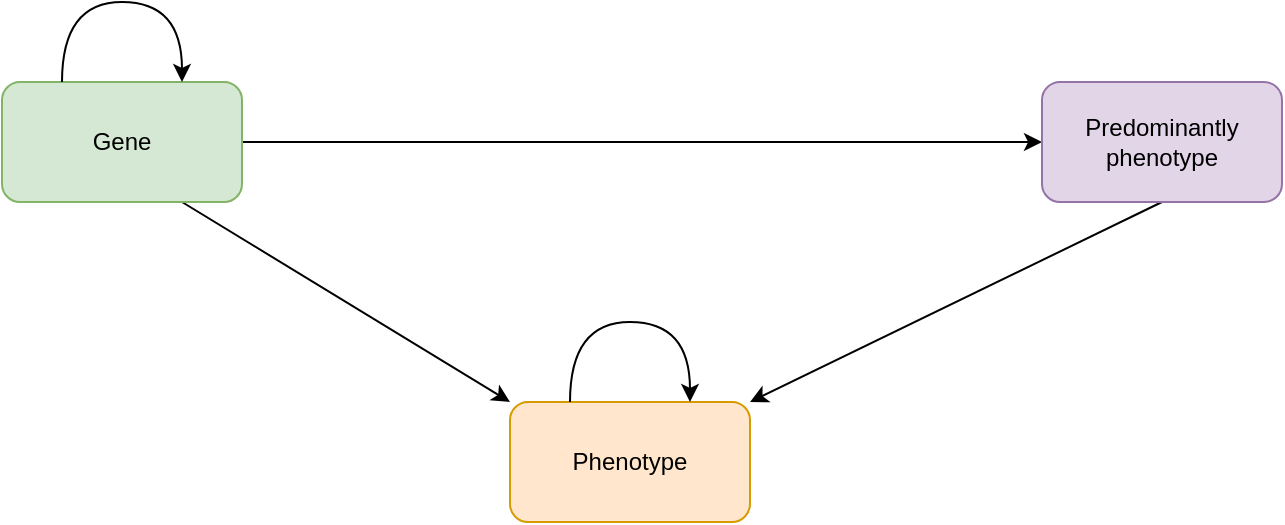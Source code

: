 <mxfile version="14.5.1" type="device"><diagram id="qqaUAQpMcjwnkXVde5-E" name="Page-1"><mxGraphModel dx="1355" dy="945" grid="1" gridSize="10" guides="1" tooltips="1" connect="1" arrows="1" fold="1" page="1" pageScale="1" pageWidth="827" pageHeight="1169" math="0" shadow="0"><root><mxCell id="0"/><mxCell id="1" parent="0"/><mxCell id="PJzkRoKjstTft6QF2QxS-4" style="rounded=0;orthogonalLoop=1;jettySize=auto;html=1;exitX=0.75;exitY=1;exitDx=0;exitDy=0;entryX=0;entryY=0;entryDx=0;entryDy=0;" parent="1" source="PJzkRoKjstTft6QF2QxS-1" target="PJzkRoKjstTft6QF2QxS-2" edge="1"><mxGeometry relative="1" as="geometry"/></mxCell><mxCell id="PJzkRoKjstTft6QF2QxS-5" style="edgeStyle=none;rounded=0;orthogonalLoop=1;jettySize=auto;html=1;exitX=1;exitY=0.5;exitDx=0;exitDy=0;entryX=0;entryY=0.5;entryDx=0;entryDy=0;" parent="1" source="PJzkRoKjstTft6QF2QxS-1" target="PJzkRoKjstTft6QF2QxS-3" edge="1"><mxGeometry relative="1" as="geometry"/></mxCell><mxCell id="PJzkRoKjstTft6QF2QxS-1" value="Gene" style="rounded=1;whiteSpace=wrap;html=1;fillColor=#d5e8d4;strokeColor=#82b366;" parent="1" vertex="1"><mxGeometry x="100" y="290" width="120" height="60" as="geometry"/></mxCell><mxCell id="PJzkRoKjstTft6QF2QxS-2" value="Phenotype" style="rounded=1;whiteSpace=wrap;html=1;fillColor=#ffe6cc;strokeColor=#d79b00;" parent="1" vertex="1"><mxGeometry x="354" y="450" width="120" height="60" as="geometry"/></mxCell><mxCell id="PJzkRoKjstTft6QF2QxS-6" style="edgeStyle=none;rounded=0;orthogonalLoop=1;jettySize=auto;html=1;exitX=0.5;exitY=1;exitDx=0;exitDy=0;entryX=1;entryY=0;entryDx=0;entryDy=0;" parent="1" source="PJzkRoKjstTft6QF2QxS-3" target="PJzkRoKjstTft6QF2QxS-2" edge="1"><mxGeometry relative="1" as="geometry"/></mxCell><mxCell id="PJzkRoKjstTft6QF2QxS-3" value="Predominantly phenotype" style="rounded=1;whiteSpace=wrap;html=1;fillColor=#e1d5e7;strokeColor=#9673a6;" parent="1" vertex="1"><mxGeometry x="620" y="290" width="120" height="60" as="geometry"/></mxCell><mxCell id="PJzkRoKjstTft6QF2QxS-8" style="edgeStyle=orthogonalEdgeStyle;rounded=0;orthogonalLoop=1;jettySize=auto;html=1;exitX=0.25;exitY=0;exitDx=0;exitDy=0;entryX=0.75;entryY=0;entryDx=0;entryDy=0;curved=1;" parent="1" source="PJzkRoKjstTft6QF2QxS-1" target="PJzkRoKjstTft6QF2QxS-1" edge="1"><mxGeometry relative="1" as="geometry"><Array as="points"><mxPoint x="130" y="250"/><mxPoint x="190" y="250"/></Array></mxGeometry></mxCell><mxCell id="PJzkRoKjstTft6QF2QxS-9" style="edgeStyle=orthogonalEdgeStyle;curved=1;rounded=0;orthogonalLoop=1;jettySize=auto;html=1;exitX=0.25;exitY=0;exitDx=0;exitDy=0;entryX=0.75;entryY=0;entryDx=0;entryDy=0;" parent="1" source="PJzkRoKjstTft6QF2QxS-2" target="PJzkRoKjstTft6QF2QxS-2" edge="1"><mxGeometry relative="1" as="geometry"><Array as="points"><mxPoint x="384" y="410"/><mxPoint x="444" y="410"/></Array></mxGeometry></mxCell></root></mxGraphModel></diagram></mxfile>